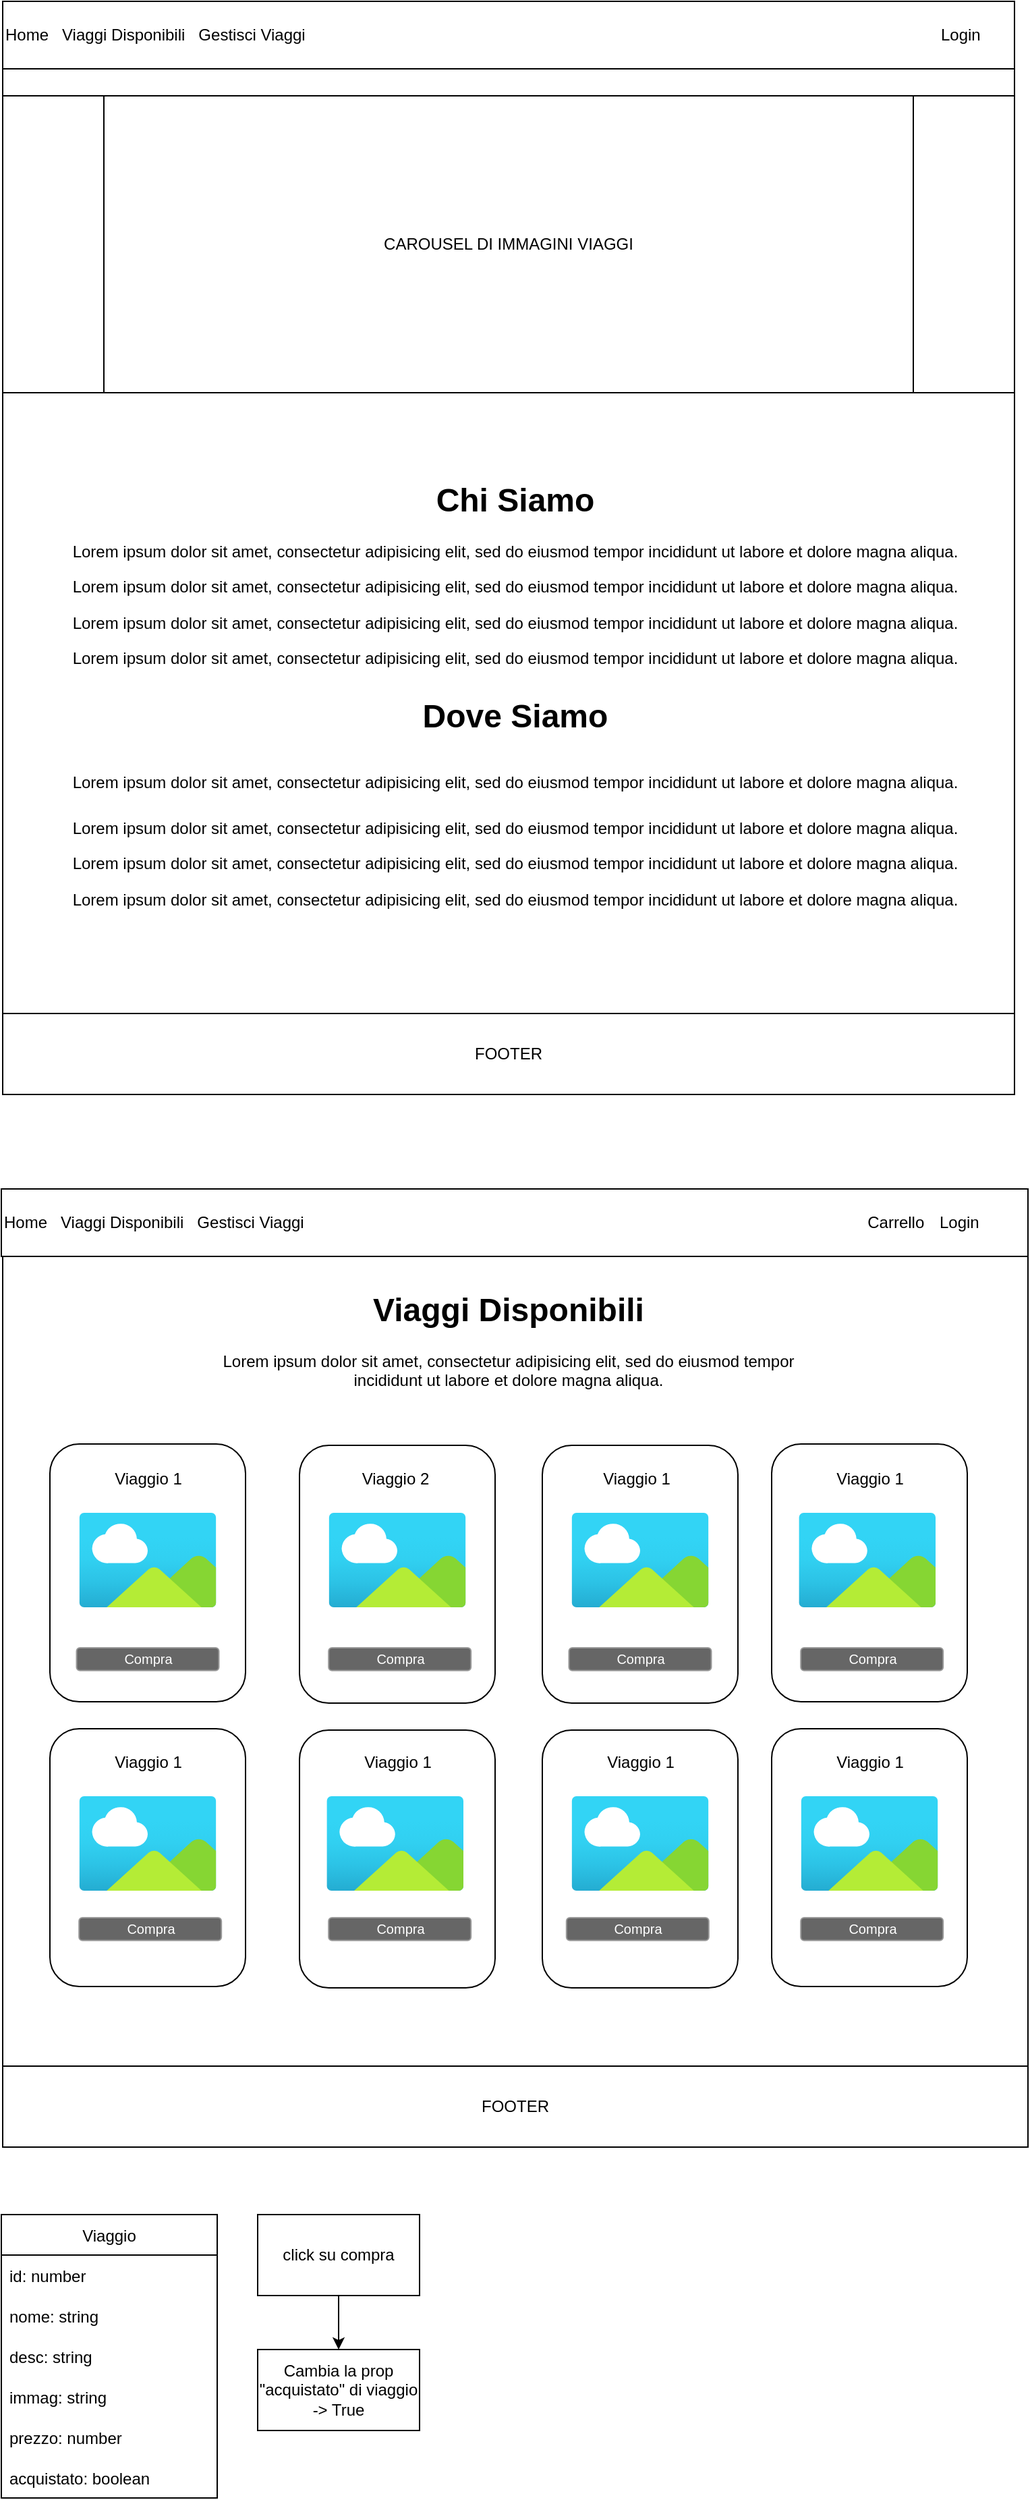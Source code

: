 <mxfile version="17.5.0" type="device"><diagram id="AfnwpyjYI29cW3KFgfFc" name="Page-1"><mxGraphModel dx="981" dy="548" grid="1" gridSize="10" guides="1" tooltips="1" connect="1" arrows="1" fold="1" page="1" pageScale="1" pageWidth="827" pageHeight="1169" math="0" shadow="0"><root><mxCell id="0"/><mxCell id="1" parent="0"/><mxCell id="cU6krAffq7LRS7DXS1NH-1" value="" style="whiteSpace=wrap;html=1;aspect=fixed;" vertex="1" parent="1"><mxGeometry x="40" y="40" width="750" height="750" as="geometry"/></mxCell><mxCell id="cU6krAffq7LRS7DXS1NH-2" value="Home&amp;nbsp; &amp;nbsp;Viaggi Disponibili&amp;nbsp; &amp;nbsp;Gestisci Viaggi&amp;nbsp;&lt;span style=&quot;white-space: pre&quot;&gt;&#9;&lt;/span&gt;&lt;span style=&quot;white-space: pre&quot;&gt;&#9;&lt;/span&gt;&lt;span style=&quot;white-space: pre&quot;&gt;&#9;&lt;/span&gt;&lt;span style=&quot;white-space: pre&quot;&gt;&#9;&lt;/span&gt;&lt;span style=&quot;white-space: pre&quot;&gt;&#9;&lt;/span&gt;&lt;span style=&quot;white-space: pre&quot;&gt;&#9;&lt;/span&gt;&lt;span style=&quot;white-space: pre&quot;&gt;&#9;&lt;/span&gt;&lt;span style=&quot;white-space: pre&quot;&gt;&#9;&lt;/span&gt;&lt;span style=&quot;white-space: pre&quot;&gt;&#9;&lt;/span&gt;&lt;span style=&quot;white-space: pre&quot;&gt;&#9;&lt;/span&gt;&lt;span style=&quot;white-space: pre&quot;&gt;&#9;&lt;/span&gt;&lt;span style=&quot;white-space: pre&quot;&gt;&#9;&lt;/span&gt;&lt;span style=&quot;white-space: pre&quot;&gt;&#9;&lt;/span&gt;&lt;span style=&quot;white-space: pre&quot;&gt;&#9;&lt;/span&gt;&lt;span style=&quot;white-space: pre&quot;&gt;&#9;&lt;/span&gt;&lt;span style=&quot;white-space: pre&quot;&gt;&#9;&lt;/span&gt;&lt;span style=&quot;white-space: pre&quot;&gt;&#9;&lt;/span&gt;&lt;span style=&quot;white-space: pre&quot;&gt;&#9;&lt;/span&gt;Login" style="rounded=0;whiteSpace=wrap;html=1;align=left;" vertex="1" parent="1"><mxGeometry x="40" y="40" width="750" height="50" as="geometry"/></mxCell><mxCell id="cU6krAffq7LRS7DXS1NH-3" value="CAROUSEL DI IMMAGINI VIAGGI" style="shape=process;whiteSpace=wrap;html=1;backgroundOutline=1;" vertex="1" parent="1"><mxGeometry x="40" y="110" width="750" height="220" as="geometry"/></mxCell><mxCell id="cU6krAffq7LRS7DXS1NH-5" value="&lt;h1&gt;Chi Siamo&lt;/h1&gt;&lt;p&gt;Lorem ipsum dolor sit amet, consectetur adipisicing elit, sed do eiusmod tempor incididunt ut labore et dolore magna aliqua.&lt;/p&gt;&lt;p&gt;Lorem ipsum dolor sit amet, consectetur adipisicing elit, sed do eiusmod tempor incididunt ut labore et dolore magna aliqua.&lt;br&gt;&lt;/p&gt;&lt;p&gt;Lorem ipsum dolor sit amet, consectetur adipisicing elit, sed do eiusmod tempor incididunt ut labore et dolore magna aliqua.&lt;br&gt;&lt;/p&gt;&lt;p&gt;Lorem ipsum dolor sit amet, consectetur adipisicing elit, sed do eiusmod tempor incididunt ut labore et dolore magna aliqua.&lt;br&gt;&lt;/p&gt;" style="text;html=1;strokeColor=none;fillColor=none;spacing=5;spacingTop=-20;whiteSpace=wrap;overflow=hidden;rounded=0;align=center;" vertex="1" parent="1"><mxGeometry x="60" y="390" width="720" height="150" as="geometry"/></mxCell><mxCell id="cU6krAffq7LRS7DXS1NH-6" value="&lt;h1&gt;&lt;span&gt;Dove Siamo&lt;/span&gt;&lt;/h1&gt;&lt;h1&gt;&lt;span style=&quot;font-size: 12px ; font-weight: normal&quot;&gt;Lorem ipsum dolor sit amet, consectetur adipisicing elit, sed do eiusmod tempor incididunt ut labore et dolore magna aliqua.&lt;/span&gt;&lt;br&gt;&lt;/h1&gt;&lt;p&gt;Lorem ipsum dolor sit amet, consectetur adipisicing elit, sed do eiusmod tempor incididunt ut labore et dolore magna aliqua.&lt;br&gt;&lt;/p&gt;&lt;p&gt;Lorem ipsum dolor sit amet, consectetur adipisicing elit, sed do eiusmod tempor incididunt ut labore et dolore magna aliqua.&lt;br&gt;&lt;/p&gt;&lt;p&gt;Lorem ipsum dolor sit amet, consectetur adipisicing elit, sed do eiusmod tempor incididunt ut labore et dolore magna aliqua.&lt;br&gt;&lt;/p&gt;" style="text;html=1;strokeColor=none;fillColor=none;spacing=5;spacingTop=-20;whiteSpace=wrap;overflow=hidden;rounded=0;align=center;" vertex="1" parent="1"><mxGeometry x="60" y="550" width="720" height="170" as="geometry"/></mxCell><mxCell id="cU6krAffq7LRS7DXS1NH-8" value="FOOTER" style="rounded=0;whiteSpace=wrap;html=1;" vertex="1" parent="1"><mxGeometry x="40" y="790" width="750" height="60" as="geometry"/></mxCell><mxCell id="cU6krAffq7LRS7DXS1NH-9" value="" style="rounded=0;whiteSpace=wrap;html=1;" vertex="1" parent="1"><mxGeometry x="40" y="920" width="760" height="710" as="geometry"/></mxCell><mxCell id="cU6krAffq7LRS7DXS1NH-10" value="Home&amp;nbsp; &amp;nbsp;Viaggi Disponibili&amp;nbsp; &amp;nbsp;Gestisci Viaggi&amp;nbsp;&lt;span style=&quot;white-space: pre&quot;&gt;&#9;&lt;/span&gt;&lt;span style=&quot;white-space: pre&quot;&gt;&#9;&lt;/span&gt;&lt;span style=&quot;white-space: pre&quot;&gt;&#9;&lt;/span&gt;&lt;span style=&quot;white-space: pre&quot;&gt;&#9;&lt;/span&gt;&lt;span style=&quot;white-space: pre&quot;&gt;&#9;&lt;/span&gt;&lt;span style=&quot;white-space: pre&quot;&gt;&#9;&lt;/span&gt;&lt;span style=&quot;white-space: pre&quot;&gt;&#9;&lt;/span&gt;&lt;span style=&quot;white-space: pre&quot;&gt;&#9;&lt;/span&gt;&lt;span style=&quot;white-space: pre&quot;&gt;&#9;&lt;/span&gt;&lt;span style=&quot;white-space: pre&quot;&gt;&#9;&lt;/span&gt;&lt;span style=&quot;white-space: pre&quot;&gt;&#9;&lt;/span&gt;&lt;span style=&quot;white-space: pre&quot;&gt;&#9;&lt;/span&gt;&lt;span style=&quot;white-space: pre&quot;&gt;&#9;&lt;/span&gt;&lt;span style=&quot;white-space: pre&quot;&gt;&#9;&lt;span style=&quot;white-space: pre&quot;&gt;&#9;&lt;/span&gt;&lt;span style=&quot;white-space: pre&quot;&gt;&#9;&lt;/span&gt;&lt;/span&gt;Carrello&lt;span style=&quot;white-space: pre&quot;&gt;&#9;&lt;/span&gt;Login" style="rounded=0;whiteSpace=wrap;html=1;align=left;" vertex="1" parent="1"><mxGeometry x="39" y="920" width="761" height="50" as="geometry"/></mxCell><mxCell id="cU6krAffq7LRS7DXS1NH-11" value="&lt;h1&gt;Viaggi Disponibili&lt;/h1&gt;&lt;p&gt;Lorem ipsum dolor sit amet, consectetur adipisicing elit, sed do eiusmod tempor incididunt ut labore et dolore magna aliqua.&lt;/p&gt;" style="text;html=1;strokeColor=none;fillColor=none;spacing=5;spacingTop=-20;whiteSpace=wrap;overflow=hidden;rounded=0;align=center;" vertex="1" parent="1"><mxGeometry x="195" y="990" width="440" height="120" as="geometry"/></mxCell><mxCell id="cU6krAffq7LRS7DXS1NH-12" value="" style="rounded=1;whiteSpace=wrap;html=1;" vertex="1" parent="1"><mxGeometry x="75" y="1109" width="145" height="191" as="geometry"/></mxCell><mxCell id="cU6krAffq7LRS7DXS1NH-13" value="" style="rounded=1;whiteSpace=wrap;html=1;" vertex="1" parent="1"><mxGeometry x="260" y="1110" width="145" height="191" as="geometry"/></mxCell><mxCell id="cU6krAffq7LRS7DXS1NH-14" value="" style="rounded=1;whiteSpace=wrap;html=1;" vertex="1" parent="1"><mxGeometry x="440" y="1110" width="145" height="191" as="geometry"/></mxCell><mxCell id="cU6krAffq7LRS7DXS1NH-15" value="" style="rounded=1;whiteSpace=wrap;html=1;" vertex="1" parent="1"><mxGeometry x="610" y="1109" width="145" height="191" as="geometry"/></mxCell><mxCell id="cU6krAffq7LRS7DXS1NH-16" value="" style="rounded=1;whiteSpace=wrap;html=1;" vertex="1" parent="1"><mxGeometry x="75" y="1320" width="145" height="191" as="geometry"/></mxCell><mxCell id="cU6krAffq7LRS7DXS1NH-17" value="" style="rounded=1;whiteSpace=wrap;html=1;" vertex="1" parent="1"><mxGeometry x="260" y="1321" width="145" height="191" as="geometry"/></mxCell><mxCell id="cU6krAffq7LRS7DXS1NH-18" value="" style="rounded=1;whiteSpace=wrap;html=1;" vertex="1" parent="1"><mxGeometry x="440" y="1321" width="145" height="191" as="geometry"/></mxCell><mxCell id="cU6krAffq7LRS7DXS1NH-19" value="" style="rounded=1;whiteSpace=wrap;html=1;" vertex="1" parent="1"><mxGeometry x="610" y="1320" width="145" height="191" as="geometry"/></mxCell><mxCell id="cU6krAffq7LRS7DXS1NH-20" value="Viaggio 1" style="text;html=1;strokeColor=none;fillColor=none;align=center;verticalAlign=middle;whiteSpace=wrap;rounded=0;" vertex="1" parent="1"><mxGeometry x="117.5" y="1120" width="60" height="30" as="geometry"/></mxCell><mxCell id="cU6krAffq7LRS7DXS1NH-21" value="Viaggio 2&lt;span style=&quot;white-space: pre&quot;&gt;&#9;&lt;/span&gt;" style="text;html=1;strokeColor=none;fillColor=none;align=center;verticalAlign=middle;whiteSpace=wrap;rounded=0;" vertex="1" parent="1"><mxGeometry x="302.5" y="1120" width="60" height="30" as="geometry"/></mxCell><mxCell id="cU6krAffq7LRS7DXS1NH-22" value="Viaggio 1" style="text;html=1;strokeColor=none;fillColor=none;align=center;verticalAlign=middle;whiteSpace=wrap;rounded=0;" vertex="1" parent="1"><mxGeometry x="480" y="1120" width="60" height="30" as="geometry"/></mxCell><mxCell id="cU6krAffq7LRS7DXS1NH-23" value="Viaggio 1" style="text;html=1;strokeColor=none;fillColor=none;align=center;verticalAlign=middle;whiteSpace=wrap;rounded=0;" vertex="1" parent="1"><mxGeometry x="652.5" y="1120" width="60" height="30" as="geometry"/></mxCell><mxCell id="cU6krAffq7LRS7DXS1NH-24" value="Viaggio 1" style="text;html=1;strokeColor=none;fillColor=none;align=center;verticalAlign=middle;whiteSpace=wrap;rounded=0;" vertex="1" parent="1"><mxGeometry x="117.5" y="1330" width="60" height="30" as="geometry"/></mxCell><mxCell id="cU6krAffq7LRS7DXS1NH-25" value="Viaggio 1" style="text;html=1;strokeColor=none;fillColor=none;align=center;verticalAlign=middle;whiteSpace=wrap;rounded=0;" vertex="1" parent="1"><mxGeometry x="302.5" y="1330" width="60" height="30" as="geometry"/></mxCell><mxCell id="cU6krAffq7LRS7DXS1NH-26" value="Viaggio 1" style="text;html=1;strokeColor=none;fillColor=none;align=center;verticalAlign=middle;whiteSpace=wrap;rounded=0;" vertex="1" parent="1"><mxGeometry x="482.5" y="1330" width="60" height="30" as="geometry"/></mxCell><mxCell id="cU6krAffq7LRS7DXS1NH-27" value="Viaggio 1" style="text;html=1;strokeColor=none;fillColor=none;align=center;verticalAlign=middle;whiteSpace=wrap;rounded=0;" vertex="1" parent="1"><mxGeometry x="652.5" y="1330" width="60" height="30" as="geometry"/></mxCell><mxCell id="cU6krAffq7LRS7DXS1NH-28" value="" style="aspect=fixed;html=1;points=[];align=center;image;fontSize=12;image=img/lib/azure2/general/Image.svg;" vertex="1" parent="1"><mxGeometry x="96.59" y="1160" width="101.82" height="70" as="geometry"/></mxCell><mxCell id="cU6krAffq7LRS7DXS1NH-29" value="" style="aspect=fixed;html=1;points=[];align=center;image;fontSize=12;image=img/lib/azure2/general/Image.svg;" vertex="1" parent="1"><mxGeometry x="630" y="1160" width="101.82" height="70" as="geometry"/></mxCell><mxCell id="cU6krAffq7LRS7DXS1NH-30" value="" style="aspect=fixed;html=1;points=[];align=center;image;fontSize=12;image=img/lib/azure2/general/Image.svg;" vertex="1" parent="1"><mxGeometry x="461.59" y="1160" width="101.82" height="70" as="geometry"/></mxCell><mxCell id="cU6krAffq7LRS7DXS1NH-31" value="" style="aspect=fixed;html=1;points=[];align=center;image;fontSize=12;image=img/lib/azure2/general/Image.svg;" vertex="1" parent="1"><mxGeometry x="281.59" y="1160" width="101.82" height="70" as="geometry"/></mxCell><mxCell id="cU6krAffq7LRS7DXS1NH-32" value="" style="aspect=fixed;html=1;points=[];align=center;image;fontSize=12;image=img/lib/azure2/general/Image.svg;" vertex="1" parent="1"><mxGeometry x="96.59" y="1370" width="101.82" height="70" as="geometry"/></mxCell><mxCell id="cU6krAffq7LRS7DXS1NH-33" value="" style="aspect=fixed;html=1;points=[];align=center;image;fontSize=12;image=img/lib/azure2/general/Image.svg;" vertex="1" parent="1"><mxGeometry x="280" y="1370" width="101.82" height="70" as="geometry"/></mxCell><mxCell id="cU6krAffq7LRS7DXS1NH-34" value="" style="aspect=fixed;html=1;points=[];align=center;image;fontSize=12;image=img/lib/azure2/general/Image.svg;" vertex="1" parent="1"><mxGeometry x="461.59" y="1370" width="101.82" height="70" as="geometry"/></mxCell><mxCell id="cU6krAffq7LRS7DXS1NH-35" value="" style="aspect=fixed;html=1;points=[];align=center;image;fontSize=12;image=img/lib/azure2/general/Image.svg;" vertex="1" parent="1"><mxGeometry x="631.59" y="1370" width="101.82" height="70" as="geometry"/></mxCell><mxCell id="cU6krAffq7LRS7DXS1NH-39" value="Compra" style="rounded=1;html=1;shadow=0;dashed=0;whiteSpace=wrap;fontSize=10;fillColor=#666666;align=center;strokeColor=#999999;fontColor=#ffffff;" vertex="1" parent="1"><mxGeometry x="94.75" y="1260" width="105.5" height="16.88" as="geometry"/></mxCell><mxCell id="cU6krAffq7LRS7DXS1NH-40" value="Compra" style="rounded=1;html=1;shadow=0;dashed=0;whiteSpace=wrap;fontSize=10;fillColor=#666666;align=center;strokeColor=#999999;fontColor=#ffffff;" vertex="1" parent="1"><mxGeometry x="459.75" y="1260" width="105.5" height="16.88" as="geometry"/></mxCell><mxCell id="cU6krAffq7LRS7DXS1NH-41" value="Compra" style="rounded=1;html=1;shadow=0;dashed=0;whiteSpace=wrap;fontSize=10;fillColor=#666666;align=center;strokeColor=#999999;fontColor=#ffffff;" vertex="1" parent="1"><mxGeometry x="631.59" y="1260" width="105.5" height="16.88" as="geometry"/></mxCell><mxCell id="cU6krAffq7LRS7DXS1NH-42" value="Compra" style="rounded=1;html=1;shadow=0;dashed=0;whiteSpace=wrap;fontSize=10;fillColor=#666666;align=center;strokeColor=#999999;fontColor=#ffffff;" vertex="1" parent="1"><mxGeometry x="457.91" y="1460" width="105.5" height="16.88" as="geometry"/></mxCell><mxCell id="cU6krAffq7LRS7DXS1NH-43" value="Compra" style="rounded=1;html=1;shadow=0;dashed=0;whiteSpace=wrap;fontSize=10;fillColor=#666666;align=center;strokeColor=#999999;fontColor=#ffffff;" vertex="1" parent="1"><mxGeometry x="281.59" y="1460" width="105.5" height="16.88" as="geometry"/></mxCell><mxCell id="cU6krAffq7LRS7DXS1NH-44" value="Compra" style="rounded=1;html=1;shadow=0;dashed=0;whiteSpace=wrap;fontSize=10;fillColor=#666666;align=center;strokeColor=#999999;fontColor=#ffffff;" vertex="1" parent="1"><mxGeometry x="96.59" y="1460" width="105.5" height="16.88" as="geometry"/></mxCell><mxCell id="cU6krAffq7LRS7DXS1NH-45" value="Compra" style="rounded=1;html=1;shadow=0;dashed=0;whiteSpace=wrap;fontSize=10;fillColor=#666666;align=center;strokeColor=#999999;fontColor=#ffffff;" vertex="1" parent="1"><mxGeometry x="281.59" y="1260" width="105.5" height="16.88" as="geometry"/></mxCell><mxCell id="cU6krAffq7LRS7DXS1NH-47" value="Compra" style="rounded=1;html=1;shadow=0;dashed=0;whiteSpace=wrap;fontSize=10;fillColor=#666666;align=center;strokeColor=#999999;fontColor=#ffffff;" vertex="1" parent="1"><mxGeometry x="631.59" y="1460" width="105.5" height="16.88" as="geometry"/></mxCell><mxCell id="cU6krAffq7LRS7DXS1NH-48" value="Viaggio" style="swimlane;fontStyle=0;childLayout=stackLayout;horizontal=1;startSize=30;horizontalStack=0;resizeParent=1;resizeParentMax=0;resizeLast=0;collapsible=1;marginBottom=0;" vertex="1" parent="1"><mxGeometry x="39" y="1680" width="160" height="210" as="geometry"/></mxCell><mxCell id="cU6krAffq7LRS7DXS1NH-49" value="id: number" style="text;strokeColor=none;fillColor=none;align=left;verticalAlign=middle;spacingLeft=4;spacingRight=4;overflow=hidden;points=[[0,0.5],[1,0.5]];portConstraint=eastwest;rotatable=0;" vertex="1" parent="cU6krAffq7LRS7DXS1NH-48"><mxGeometry y="30" width="160" height="30" as="geometry"/></mxCell><mxCell id="cU6krAffq7LRS7DXS1NH-54" value="nome: string   " style="text;strokeColor=none;fillColor=none;align=left;verticalAlign=middle;spacingLeft=4;spacingRight=4;overflow=hidden;points=[[0,0.5],[1,0.5]];portConstraint=eastwest;rotatable=0;" vertex="1" parent="cU6krAffq7LRS7DXS1NH-48"><mxGeometry y="60" width="160" height="30" as="geometry"/></mxCell><mxCell id="cU6krAffq7LRS7DXS1NH-50" value="desc: string" style="text;strokeColor=none;fillColor=none;align=left;verticalAlign=middle;spacingLeft=4;spacingRight=4;overflow=hidden;points=[[0,0.5],[1,0.5]];portConstraint=eastwest;rotatable=0;" vertex="1" parent="cU6krAffq7LRS7DXS1NH-48"><mxGeometry y="90" width="160" height="30" as="geometry"/></mxCell><mxCell id="cU6krAffq7LRS7DXS1NH-51" value="immag: string" style="text;strokeColor=none;fillColor=none;align=left;verticalAlign=middle;spacingLeft=4;spacingRight=4;overflow=hidden;points=[[0,0.5],[1,0.5]];portConstraint=eastwest;rotatable=0;" vertex="1" parent="cU6krAffq7LRS7DXS1NH-48"><mxGeometry y="120" width="160" height="30" as="geometry"/></mxCell><mxCell id="cU6krAffq7LRS7DXS1NH-55" value="prezzo: number" style="text;strokeColor=none;fillColor=none;align=left;verticalAlign=middle;spacingLeft=4;spacingRight=4;overflow=hidden;points=[[0,0.5],[1,0.5]];portConstraint=eastwest;rotatable=0;" vertex="1" parent="cU6krAffq7LRS7DXS1NH-48"><mxGeometry y="150" width="160" height="30" as="geometry"/></mxCell><mxCell id="cU6krAffq7LRS7DXS1NH-52" value="acquistato: boolean" style="text;strokeColor=none;fillColor=none;align=left;verticalAlign=middle;spacingLeft=4;spacingRight=4;overflow=hidden;points=[[0,0.5],[1,0.5]];portConstraint=eastwest;rotatable=0;" vertex="1" parent="cU6krAffq7LRS7DXS1NH-48"><mxGeometry y="180" width="160" height="30" as="geometry"/></mxCell><mxCell id="cU6krAffq7LRS7DXS1NH-58" style="edgeStyle=orthogonalEdgeStyle;rounded=0;orthogonalLoop=1;jettySize=auto;html=1;exitX=0.5;exitY=1;exitDx=0;exitDy=0;entryX=0.5;entryY=0;entryDx=0;entryDy=0;" edge="1" parent="1" source="cU6krAffq7LRS7DXS1NH-56" target="cU6krAffq7LRS7DXS1NH-57"><mxGeometry relative="1" as="geometry"/></mxCell><mxCell id="cU6krAffq7LRS7DXS1NH-56" value="click su compra" style="rounded=0;whiteSpace=wrap;html=1;" vertex="1" parent="1"><mxGeometry x="229" y="1680" width="120" height="60" as="geometry"/></mxCell><mxCell id="cU6krAffq7LRS7DXS1NH-57" value="Cambia la prop &quot;acquistato&quot; di viaggio -&amp;gt; True" style="rounded=0;whiteSpace=wrap;html=1;" vertex="1" parent="1"><mxGeometry x="229" y="1780" width="120" height="60" as="geometry"/></mxCell><mxCell id="cU6krAffq7LRS7DXS1NH-59" value="FOOTER" style="rounded=0;whiteSpace=wrap;html=1;" vertex="1" parent="1"><mxGeometry x="40" y="1570" width="760" height="60" as="geometry"/></mxCell></root></mxGraphModel></diagram></mxfile>